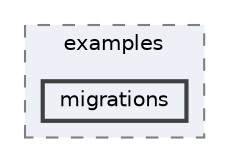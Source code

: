 digraph "C:/Users/LukeMabie/documents/Development/Password_Saver_Using_Django-master/venv/Lib/site-packages/examples/migrations"
{
 // LATEX_PDF_SIZE
  bgcolor="transparent";
  edge [fontname=Helvetica,fontsize=10,labelfontname=Helvetica,labelfontsize=10];
  node [fontname=Helvetica,fontsize=10,shape=box,height=0.2,width=0.4];
  compound=true
  subgraph clusterdir_08a03c7cbe479f1a3903d9575faa6808 {
    graph [ bgcolor="#edf0f7", pencolor="grey50", label="examples", fontname=Helvetica,fontsize=10 style="filled,dashed", URL="dir_08a03c7cbe479f1a3903d9575faa6808.html",tooltip=""]
  dir_a14e78d7916f27f33823199e5e130dba [label="migrations", fillcolor="#edf0f7", color="grey25", style="filled,bold", URL="dir_a14e78d7916f27f33823199e5e130dba.html",tooltip=""];
  }
}
